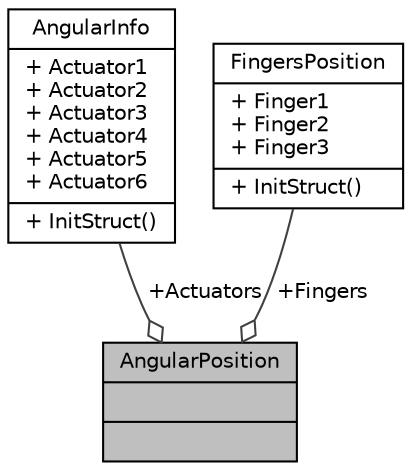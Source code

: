 digraph "AngularPosition"
{
  edge [fontname="Helvetica",fontsize="10",labelfontname="Helvetica",labelfontsize="10"];
  node [fontname="Helvetica",fontsize="10",shape=record];
  Node1 [label="{AngularPosition\n||}",height=0.2,width=0.4,color="black", fillcolor="grey75", style="filled", fontcolor="black"];
  Node2 -> Node1 [color="grey25",fontsize="10",style="solid",label=" +Actuators" ,arrowhead="odiamond"];
  Node2 [label="{AngularInfo\n|+ Actuator1\l+ Actuator2\l+ Actuator3\l+ Actuator4\l+ Actuator5\l+ Actuator6\l|+ InitStruct()\l}",height=0.2,width=0.4,color="black", fillcolor="white", style="filled",URL="$struct_angular_info.html",tooltip="This data structure holds values in an angular(joint by joint) control context. As an example struct ..."];
  Node3 -> Node1 [color="grey25",fontsize="10",style="solid",label=" +Fingers" ,arrowhead="odiamond"];
  Node3 [label="{FingersPosition\n|+ Finger1\l+ Finger2\l+ Finger3\l|+ InitStruct()\l}",height=0.2,width=0.4,color="black", fillcolor="white", style="filled",URL="$struct_fingers_position.html",tooltip="This data structure holds the values of the robot&#39;s fingers. "];
}
